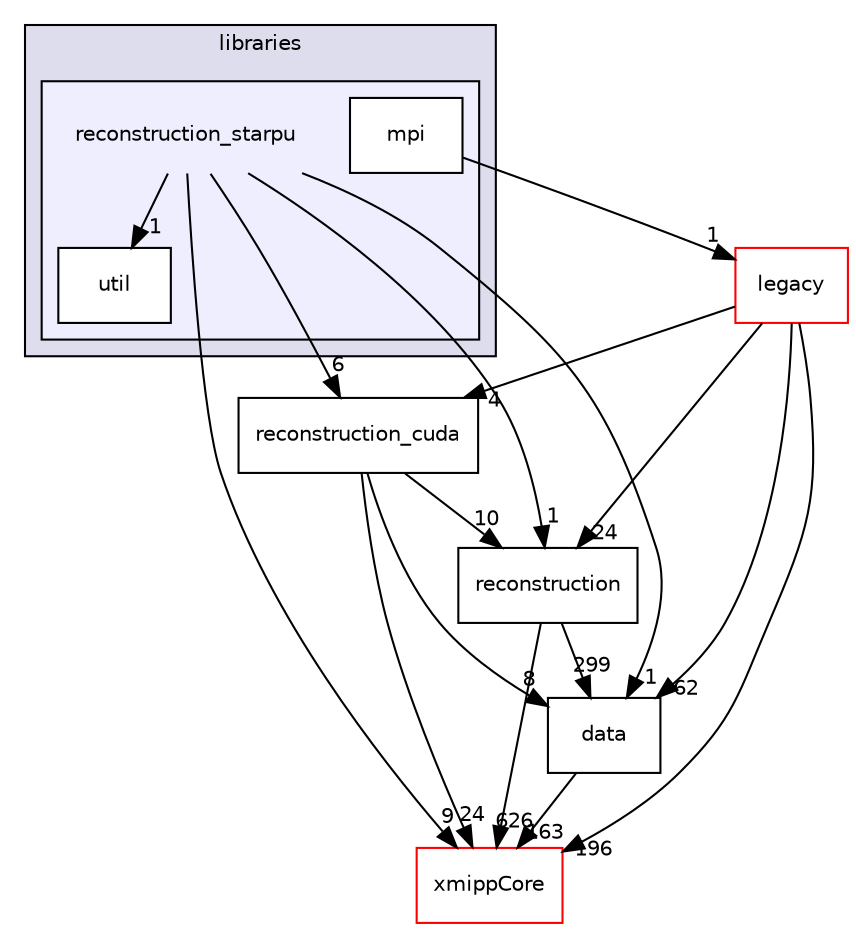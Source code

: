 digraph "xmipp/libraries/reconstruction_starpu" {
  compound=true
  node [ fontsize="10", fontname="Helvetica"];
  edge [ labelfontsize="10", labelfontname="Helvetica"];
  subgraph clusterdir_29dba3f3840f20df3b04d1972e99046b {
    graph [ bgcolor="#ddddee", pencolor="black", label="libraries" fontname="Helvetica", fontsize="10", URL="dir_29dba3f3840f20df3b04d1972e99046b.html"]
  subgraph clusterdir_6b129a60ca9bd264678b4ace681dc7e5 {
    graph [ bgcolor="#eeeeff", pencolor="black", label="" URL="dir_6b129a60ca9bd264678b4ace681dc7e5.html"];
    dir_6b129a60ca9bd264678b4ace681dc7e5 [shape=plaintext label="reconstruction_starpu"];
    dir_ab45d7b88f3e275bfbb9ab8cff27341a [shape=box label="mpi" color="black" fillcolor="white" style="filled" URL="dir_ab45d7b88f3e275bfbb9ab8cff27341a.html"];
    dir_0b3779f613f085ec5fdbdda62ceee3f0 [shape=box label="util" color="black" fillcolor="white" style="filled" URL="dir_0b3779f613f085ec5fdbdda62ceee3f0.html"];
  }
  }
  dir_02b15c2011e26cf58f557fc966b9a0d4 [shape=box label="data" URL="dir_02b15c2011e26cf58f557fc966b9a0d4.html"];
  dir_24a57299b5841ef541d8250a7552ffe2 [shape=box label="reconstruction_cuda" URL="dir_24a57299b5841ef541d8250a7552ffe2.html"];
  dir_5ee8c3a986de9cbc18000e453191b32c [shape=box label="legacy" fillcolor="white" style="filled" color="red" URL="dir_5ee8c3a986de9cbc18000e453191b32c.html"];
  dir_ce4d0d8fc85c2c70612466225bfce71d [shape=box label="xmippCore" fillcolor="white" style="filled" color="red" URL="dir_ce4d0d8fc85c2c70612466225bfce71d.html"];
  dir_28683db7d591bb6aab1650ae2c6e488e [shape=box label="reconstruction" URL="dir_28683db7d591bb6aab1650ae2c6e488e.html"];
  dir_02b15c2011e26cf58f557fc966b9a0d4->dir_ce4d0d8fc85c2c70612466225bfce71d [headlabel="163", labeldistance=1.5 headhref="dir_000111_000261.html"];
  dir_6b129a60ca9bd264678b4ace681dc7e5->dir_02b15c2011e26cf58f557fc966b9a0d4 [headlabel="1", labeldistance=1.5 headhref="dir_000331_000111.html"];
  dir_6b129a60ca9bd264678b4ace681dc7e5->dir_24a57299b5841ef541d8250a7552ffe2 [headlabel="6", labeldistance=1.5 headhref="dir_000331_000326.html"];
  dir_6b129a60ca9bd264678b4ace681dc7e5->dir_0b3779f613f085ec5fdbdda62ceee3f0 [headlabel="1", labeldistance=1.5 headhref="dir_000331_000334.html"];
  dir_6b129a60ca9bd264678b4ace681dc7e5->dir_ce4d0d8fc85c2c70612466225bfce71d [headlabel="9", labeldistance=1.5 headhref="dir_000331_000261.html"];
  dir_6b129a60ca9bd264678b4ace681dc7e5->dir_28683db7d591bb6aab1650ae2c6e488e [headlabel="1", labeldistance=1.5 headhref="dir_000331_000092.html"];
  dir_ab45d7b88f3e275bfbb9ab8cff27341a->dir_5ee8c3a986de9cbc18000e453191b32c [headlabel="1", labeldistance=1.5 headhref="dir_000333_000268.html"];
  dir_24a57299b5841ef541d8250a7552ffe2->dir_02b15c2011e26cf58f557fc966b9a0d4 [headlabel="8", labeldistance=1.5 headhref="dir_000326_000111.html"];
  dir_24a57299b5841ef541d8250a7552ffe2->dir_ce4d0d8fc85c2c70612466225bfce71d [headlabel="24", labeldistance=1.5 headhref="dir_000326_000261.html"];
  dir_24a57299b5841ef541d8250a7552ffe2->dir_28683db7d591bb6aab1650ae2c6e488e [headlabel="10", labeldistance=1.5 headhref="dir_000326_000092.html"];
  dir_5ee8c3a986de9cbc18000e453191b32c->dir_02b15c2011e26cf58f557fc966b9a0d4 [headlabel="62", labeldistance=1.5 headhref="dir_000268_000111.html"];
  dir_5ee8c3a986de9cbc18000e453191b32c->dir_24a57299b5841ef541d8250a7552ffe2 [headlabel="4", labeldistance=1.5 headhref="dir_000268_000326.html"];
  dir_5ee8c3a986de9cbc18000e453191b32c->dir_ce4d0d8fc85c2c70612466225bfce71d [headlabel="196", labeldistance=1.5 headhref="dir_000268_000261.html"];
  dir_5ee8c3a986de9cbc18000e453191b32c->dir_28683db7d591bb6aab1650ae2c6e488e [headlabel="24", labeldistance=1.5 headhref="dir_000268_000092.html"];
  dir_28683db7d591bb6aab1650ae2c6e488e->dir_02b15c2011e26cf58f557fc966b9a0d4 [headlabel="299", labeldistance=1.5 headhref="dir_000092_000111.html"];
  dir_28683db7d591bb6aab1650ae2c6e488e->dir_ce4d0d8fc85c2c70612466225bfce71d [headlabel="626", labeldistance=1.5 headhref="dir_000092_000261.html"];
}
